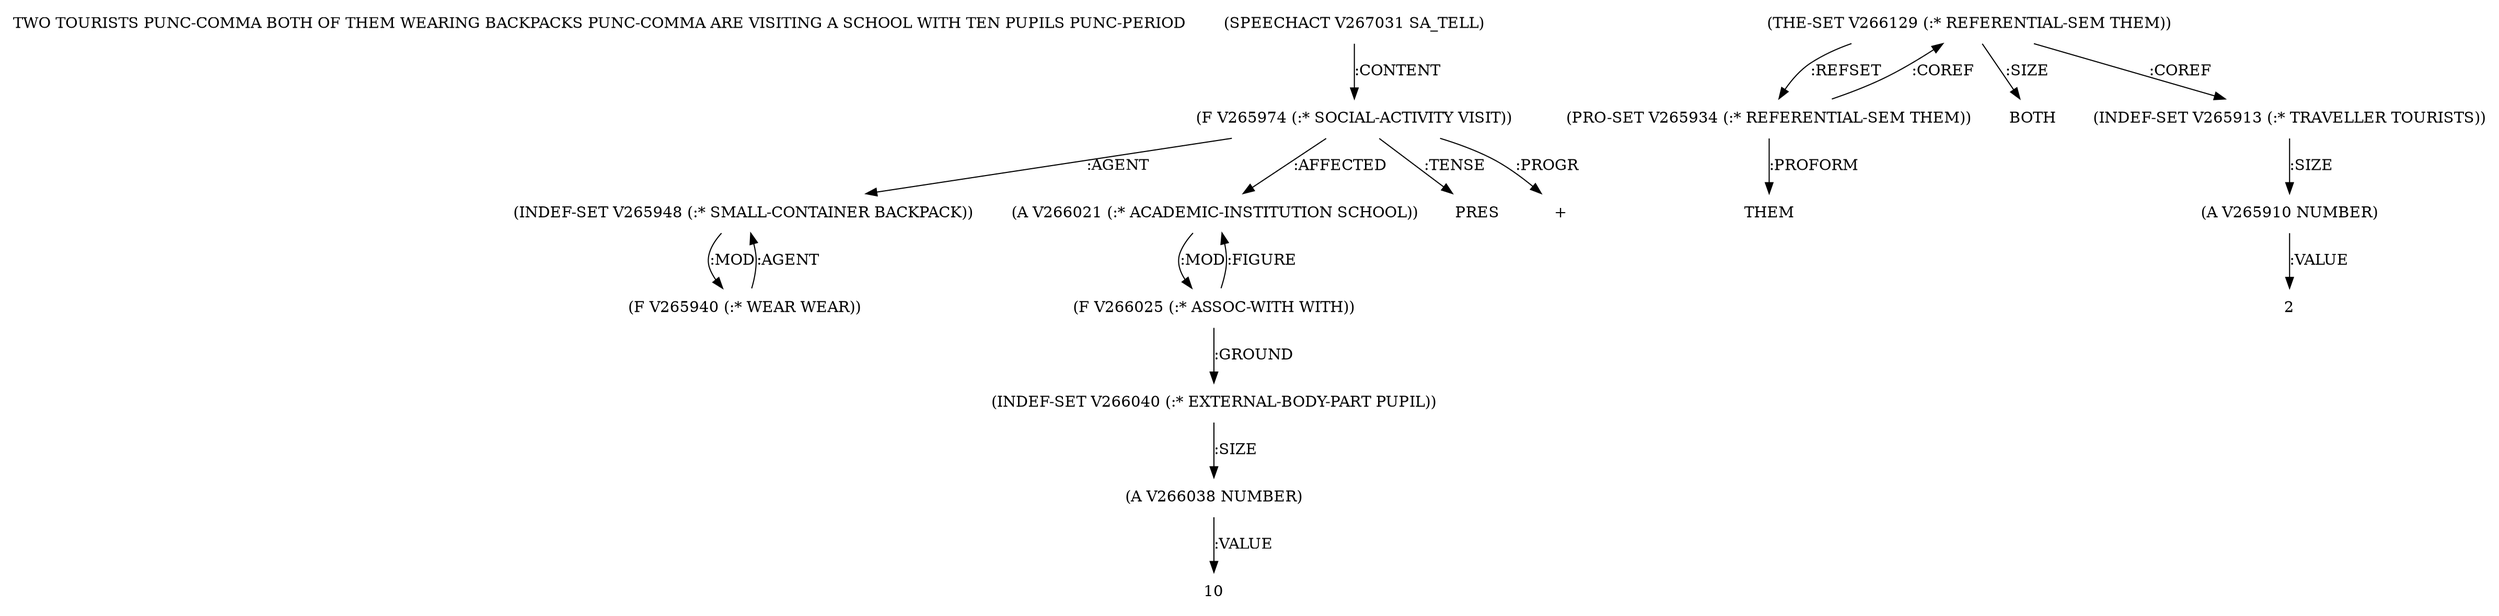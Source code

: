 digraph Terms {
  node [shape=none]
  "TWO TOURISTS PUNC-COMMA BOTH OF THEM WEARING BACKPACKS PUNC-COMMA ARE VISITING A SCHOOL WITH TEN PUPILS PUNC-PERIOD"
  "V267031" [label="(SPEECHACT V267031 SA_TELL)"]
  "V267031" -> "V265974" [label=":CONTENT"]
  "V265974" [label="(F V265974 (:* SOCIAL-ACTIVITY VISIT))"]
  "V265974" -> "V265948" [label=":AGENT"]
  "V265974" -> "V266021" [label=":AFFECTED"]
  "V265974" -> "NT278278" [label=":TENSE"]
  "NT278278" [label="PRES"]
  "V265974" -> "NT278279" [label=":PROGR"]
  "NT278279" [label="+"]
  "V265948" [label="(INDEF-SET V265948 (:* SMALL-CONTAINER BACKPACK))"]
  "V265948" -> "V265940" [label=":MOD"]
  "V265940" [label="(F V265940 (:* WEAR WEAR))"]
  "V265940" -> "V265948" [label=":AGENT"]
  "V266021" [label="(A V266021 (:* ACADEMIC-INSTITUTION SCHOOL))"]
  "V266021" -> "V266025" [label=":MOD"]
  "V266025" [label="(F V266025 (:* ASSOC-WITH WITH))"]
  "V266025" -> "V266040" [label=":GROUND"]
  "V266025" -> "V266021" [label=":FIGURE"]
  "V266040" [label="(INDEF-SET V266040 (:* EXTERNAL-BODY-PART PUPIL))"]
  "V266040" -> "V266038" [label=":SIZE"]
  "V266038" [label="(A V266038 NUMBER)"]
  "V266038" -> "NT278280" [label=":VALUE"]
  "NT278280" [label="10"]
  "V266129" [label="(THE-SET V266129 (:* REFERENTIAL-SEM THEM))"]
  "V266129" -> "V265934" [label=":REFSET"]
  "V266129" -> "NT278281" [label=":SIZE"]
  "NT278281" [label="BOTH"]
  "V266129" -> "V265913" [label=":COREF"]
  "V265934" [label="(PRO-SET V265934 (:* REFERENTIAL-SEM THEM))"]
  "V265934" -> "NT278282" [label=":PROFORM"]
  "NT278282" [label="THEM"]
  "V265934" -> "V266129" [label=":COREF"]
  "V265913" [label="(INDEF-SET V265913 (:* TRAVELLER TOURISTS))"]
  "V265913" -> "V265910" [label=":SIZE"]
  "V265910" [label="(A V265910 NUMBER)"]
  "V265910" -> "NT278283" [label=":VALUE"]
  "NT278283" [label="2"]
}
